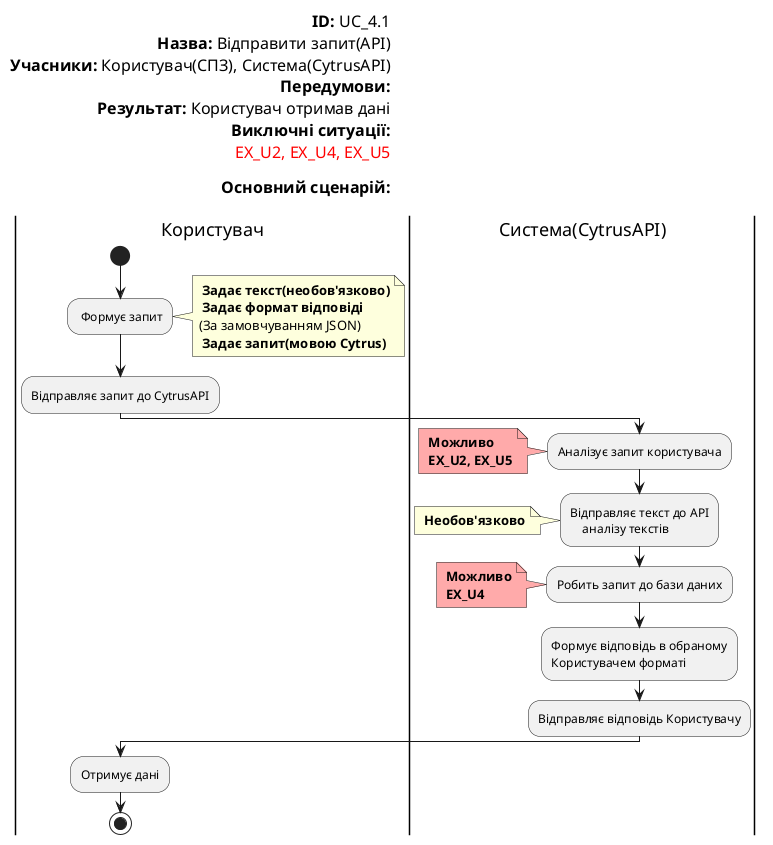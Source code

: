 @startuml

left header
<font color=000 size=16><b>ID:</b> UC_4.1
<font color=000 size=16><b>Назва:</b> Відправити запит(API)
<font color=000 size=16><b>Учасники:</b> Користувач(СПЗ), Система(CytrusAPI)
<font color=000 size=16><b>Передумови:</b>
<font color=000 size=16><b>Результат:</b> Користувач отримав дані
<font color=000 size=16><b>Виключні ситуації:</b>
<font color=red size=16>EX_U2, EX_U4, EX_U5

<font color=000 size=16><b>Основний сценарій:</b>

end header

|Користувач|
start
: Формує запит;
note right
<b> Задає текст(необов'язково)
<b> Задає формат відповіді
(За замовчуванням JSON)
<b> Задає запит(мовою Cytrus)
end note

:Відправляє запит до CytrusAPI;

|Система(CytrusAPI)|
:Аналізує запит користувача;
note left #ffaaaa
<b> Можливо
<b> EX_U2, EX_U5
end note

:Відправляє текст до API
    аналізу текстів;
note left
<b> Необов'язково
end note

:Робить запит до бази даних;
note left #ffaaaa
<b> Можливо
<b> EX_U4
end note

:Формує відповідь в обраному
Користувачем форматі;

:Відправляє відповідь Користувачу;


|Користувач|
:Отримує дані;
stop;


@enduml
